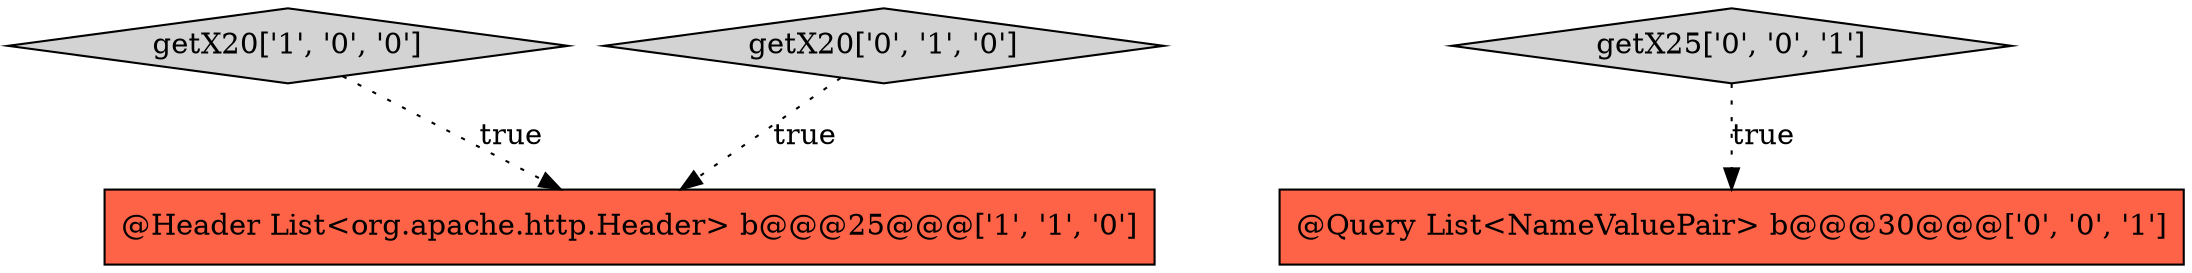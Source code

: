 digraph {
0 [style = filled, label = "@Header List<org.apache.http.Header> b@@@25@@@['1', '1', '0']", fillcolor = tomato, shape = box image = "AAA0AAABBB1BBB"];
1 [style = filled, label = "getX20['1', '0', '0']", fillcolor = lightgray, shape = diamond image = "AAA0AAABBB1BBB"];
4 [style = filled, label = "@Query List<NameValuePair> b@@@30@@@['0', '0', '1']", fillcolor = tomato, shape = box image = "AAA0AAABBB3BBB"];
2 [style = filled, label = "getX20['0', '1', '0']", fillcolor = lightgray, shape = diamond image = "AAA0AAABBB2BBB"];
3 [style = filled, label = "getX25['0', '0', '1']", fillcolor = lightgray, shape = diamond image = "AAA0AAABBB3BBB"];
1->0 [style = dotted, label="true"];
2->0 [style = dotted, label="true"];
3->4 [style = dotted, label="true"];
}
